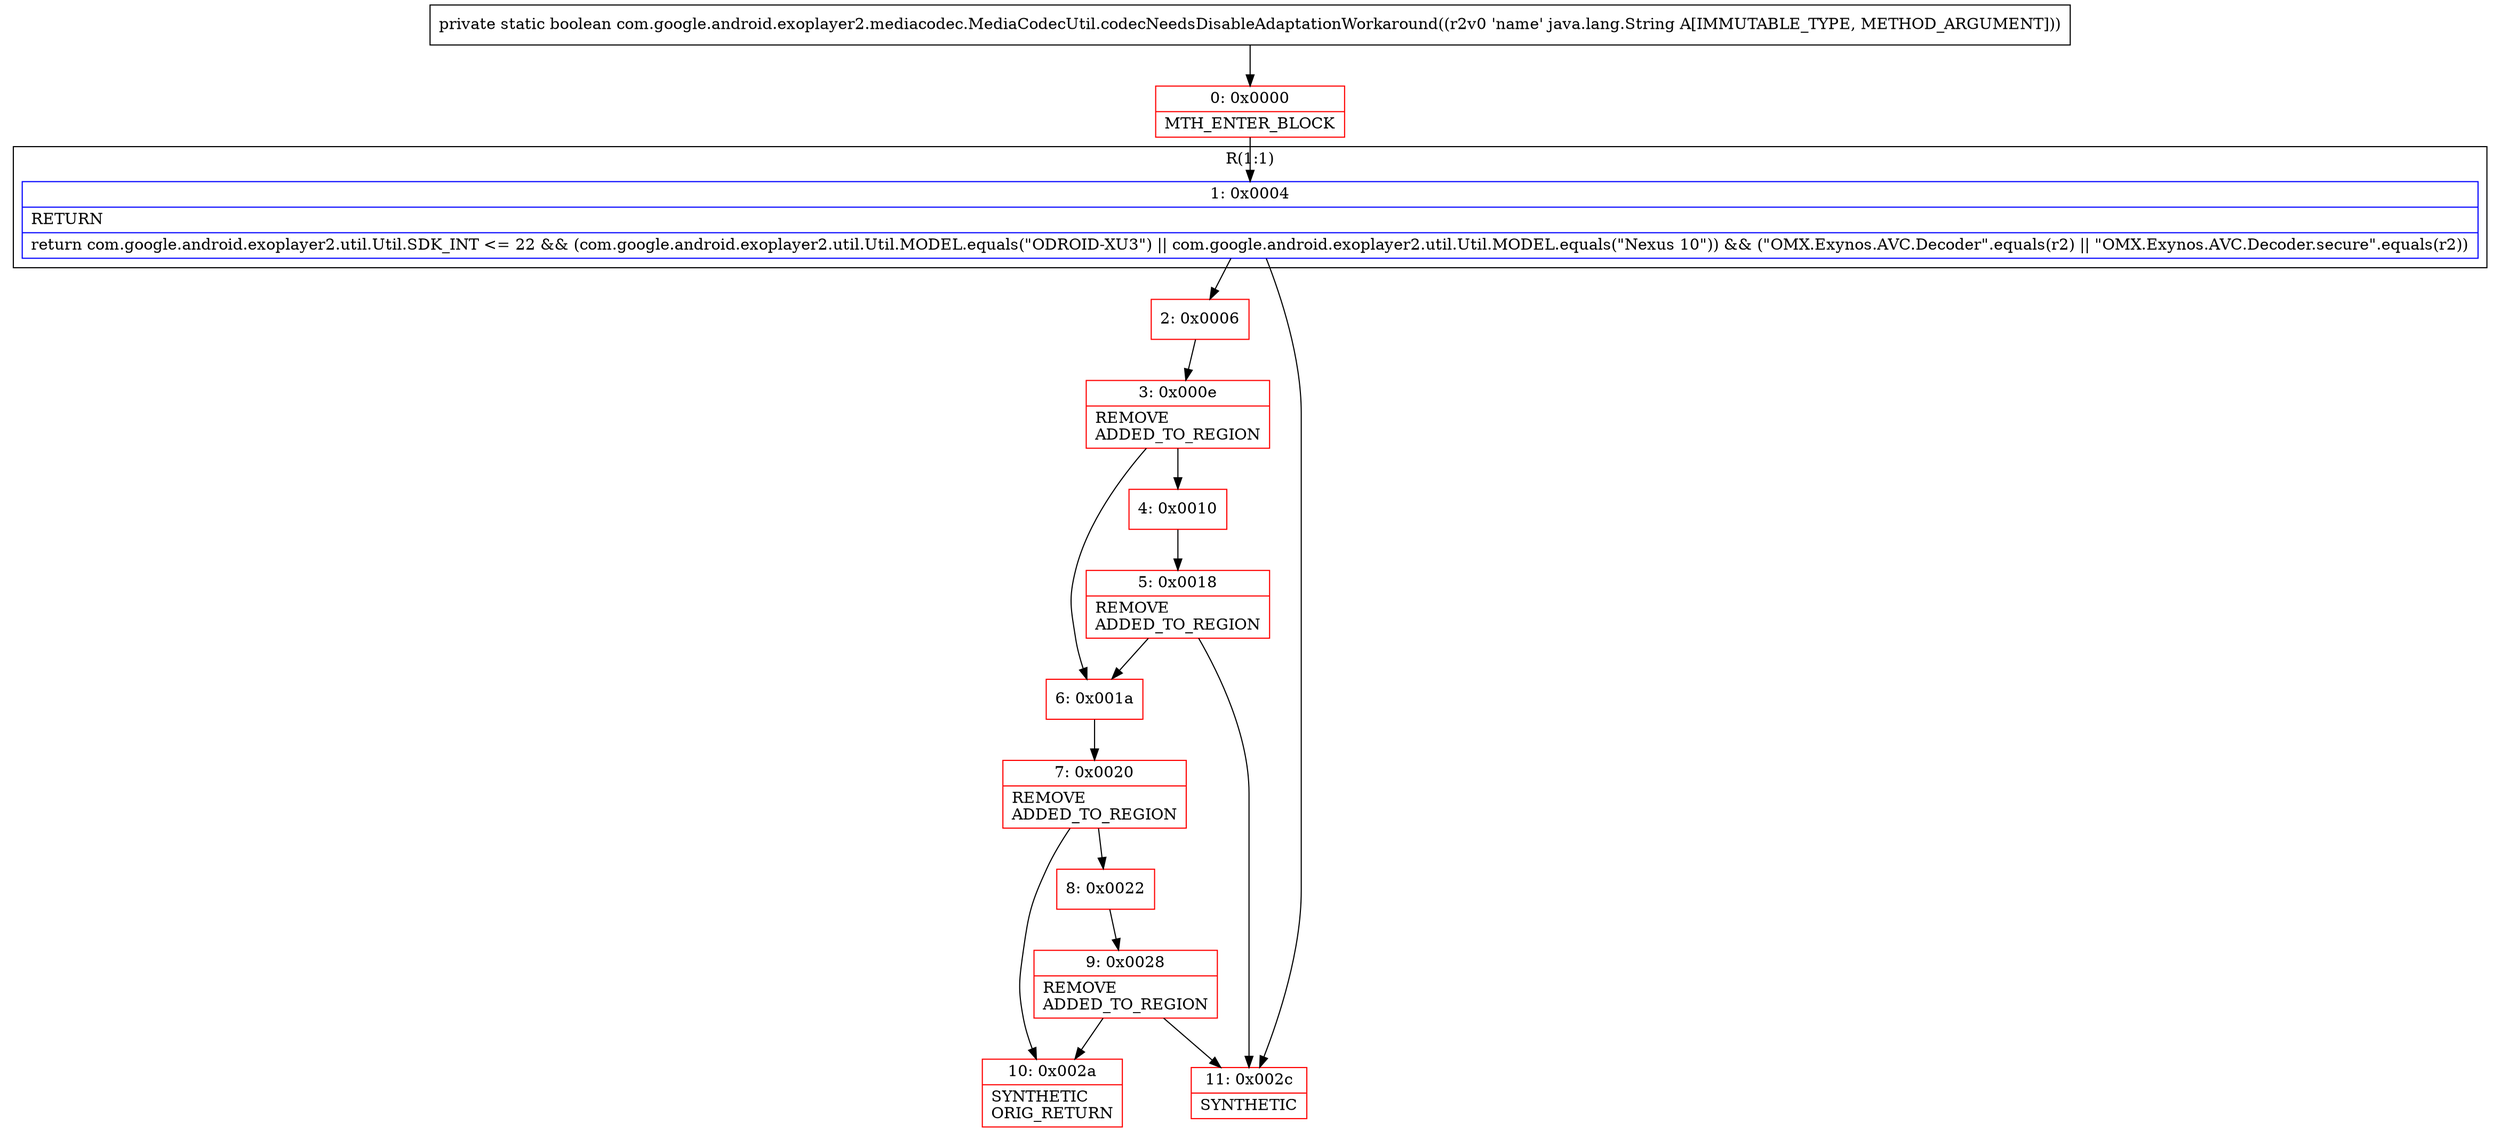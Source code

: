 digraph "CFG forcom.google.android.exoplayer2.mediacodec.MediaCodecUtil.codecNeedsDisableAdaptationWorkaround(Ljava\/lang\/String;)Z" {
subgraph cluster_Region_564522082 {
label = "R(1:1)";
node [shape=record,color=blue];
Node_1 [shape=record,label="{1\:\ 0x0004|RETURN\l|return com.google.android.exoplayer2.util.Util.SDK_INT \<= 22 && (com.google.android.exoplayer2.util.Util.MODEL.equals(\"ODROID\-XU3\") \|\| com.google.android.exoplayer2.util.Util.MODEL.equals(\"Nexus 10\")) && (\"OMX.Exynos.AVC.Decoder\".equals(r2) \|\| \"OMX.Exynos.AVC.Decoder.secure\".equals(r2))\l}"];
}
Node_0 [shape=record,color=red,label="{0\:\ 0x0000|MTH_ENTER_BLOCK\l}"];
Node_2 [shape=record,color=red,label="{2\:\ 0x0006}"];
Node_3 [shape=record,color=red,label="{3\:\ 0x000e|REMOVE\lADDED_TO_REGION\l}"];
Node_4 [shape=record,color=red,label="{4\:\ 0x0010}"];
Node_5 [shape=record,color=red,label="{5\:\ 0x0018|REMOVE\lADDED_TO_REGION\l}"];
Node_6 [shape=record,color=red,label="{6\:\ 0x001a}"];
Node_7 [shape=record,color=red,label="{7\:\ 0x0020|REMOVE\lADDED_TO_REGION\l}"];
Node_8 [shape=record,color=red,label="{8\:\ 0x0022}"];
Node_9 [shape=record,color=red,label="{9\:\ 0x0028|REMOVE\lADDED_TO_REGION\l}"];
Node_10 [shape=record,color=red,label="{10\:\ 0x002a|SYNTHETIC\lORIG_RETURN\l}"];
Node_11 [shape=record,color=red,label="{11\:\ 0x002c|SYNTHETIC\l}"];
MethodNode[shape=record,label="{private static boolean com.google.android.exoplayer2.mediacodec.MediaCodecUtil.codecNeedsDisableAdaptationWorkaround((r2v0 'name' java.lang.String A[IMMUTABLE_TYPE, METHOD_ARGUMENT])) }"];
MethodNode -> Node_0;
Node_1 -> Node_2;
Node_1 -> Node_11;
Node_0 -> Node_1;
Node_2 -> Node_3;
Node_3 -> Node_4;
Node_3 -> Node_6;
Node_4 -> Node_5;
Node_5 -> Node_6;
Node_5 -> Node_11;
Node_6 -> Node_7;
Node_7 -> Node_8;
Node_7 -> Node_10;
Node_8 -> Node_9;
Node_9 -> Node_10;
Node_9 -> Node_11;
}

